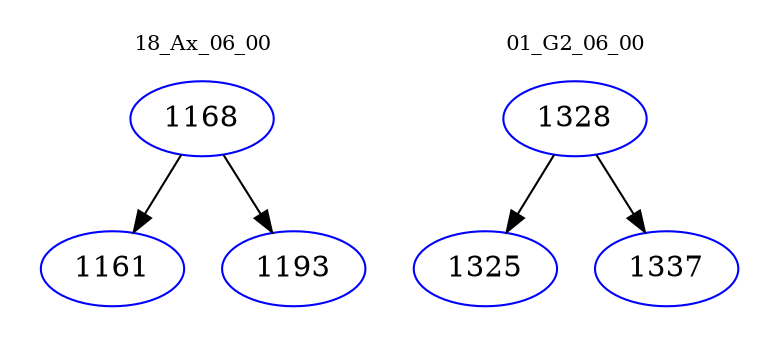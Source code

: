 digraph{
subgraph cluster_0 {
color = white
label = "18_Ax_06_00";
fontsize=10;
T0_1168 [label="1168", color="blue"]
T0_1168 -> T0_1161 [color="black"]
T0_1161 [label="1161", color="blue"]
T0_1168 -> T0_1193 [color="black"]
T0_1193 [label="1193", color="blue"]
}
subgraph cluster_1 {
color = white
label = "01_G2_06_00";
fontsize=10;
T1_1328 [label="1328", color="blue"]
T1_1328 -> T1_1325 [color="black"]
T1_1325 [label="1325", color="blue"]
T1_1328 -> T1_1337 [color="black"]
T1_1337 [label="1337", color="blue"]
}
}
